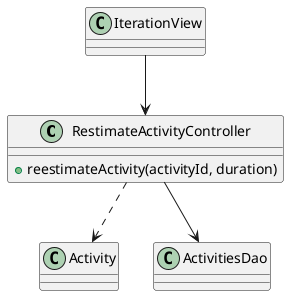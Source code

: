 @startuml
	class RestimateActivityController {
	+reestimateActivity(activityId, duration)
	}

	IterationView --> RestimateActivityController
	RestimateActivityController ..> Activity
	RestimateActivityController --> ActivitiesDao
@enduml
